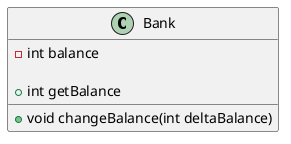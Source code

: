 @startuml
class Bank {
    -int balance

    +void changeBalance(int deltaBalance)
    +int getBalance
}




@enduml